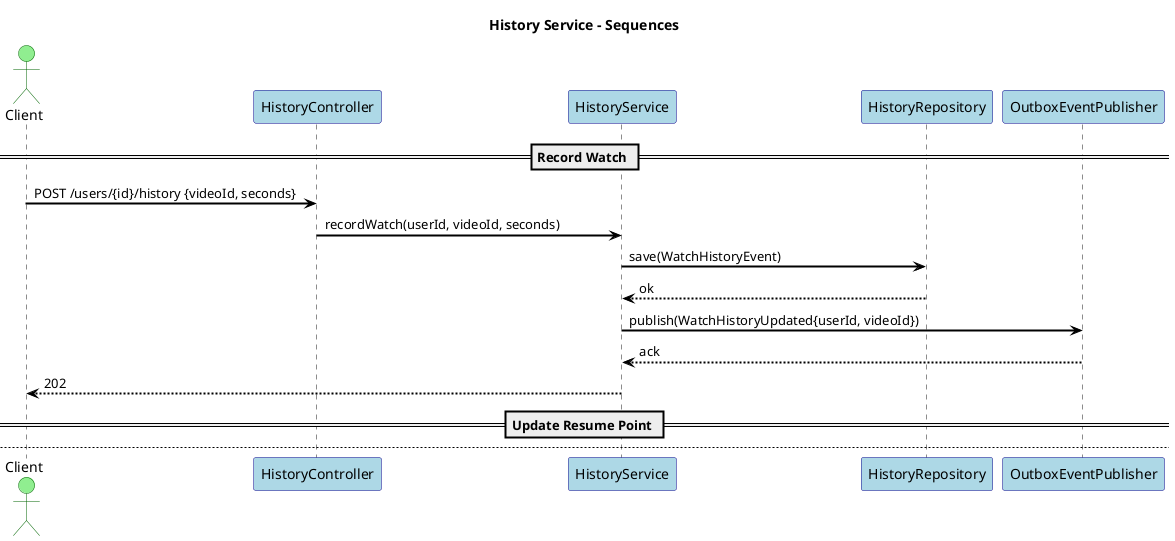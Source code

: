 @startuml
title History Service - Sequences

skinparam shadowing false
skinparam fontName "Helvetica"
skinparam titleFontName "Helvetica"
skinparam legendFontName "Helvetica"
skinparam noteFontName "Helvetica"
skinparam backgroundColor white
skinparam participantBackgroundColor lightblue
skinparam participantBorderColor darkblue
skinparam actorBackgroundColor lightgreen
skinparam actorBorderColor darkgreen
skinparam arrowColor black
skinparam arrowThickness 2
skinparam sequenceArrowThickness 2
skinparam sequenceMessageAlignment left
skinparam sequenceReferenceBackgroundColor lightyellow
skinparam sequenceReferenceBorderColor black


actor Client
participant "HistoryController" as C
participant "HistoryService" as S
participant "HistoryRepository" as Repo
participant "OutboxEventPublisher" as Outbox

== Record Watch ==
Client -> C: POST /users/{id}/history {videoId, seconds}
C -> S: recordWatch(userId, videoId, seconds)
S -> Repo: save(WatchHistoryEvent)
Repo --> S: ok
S -> Outbox: publish(WatchHistoryUpdated{userId, videoId})
Outbox --> S: ack
S --> Client: 202

== Update Resume Point ==
newpage Update Resume Point
Client -> C: POST /users/{id}/resume {videoId, seconds}
C -> S: updateResumePoint(userId, videoId, seconds)
S -> Repo: updateResumePoint(userId, videoId, seconds)
Repo --> S: ok
S --> Client: 204

== Get History ==
newpage Get History
Client -> C: GET /users/{id}/history?page=1
C -> S: getHistory(userId, page)
S -> Repo: findByUser(userId, page)
Repo --> S: Page
S --> Client: 200 Page

@enduml
